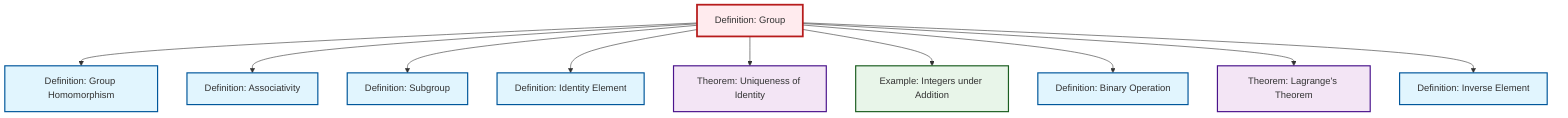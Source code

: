 graph TD
    classDef definition fill:#e1f5fe,stroke:#01579b,stroke-width:2px
    classDef theorem fill:#f3e5f5,stroke:#4a148c,stroke-width:2px
    classDef axiom fill:#fff3e0,stroke:#e65100,stroke-width:2px
    classDef example fill:#e8f5e9,stroke:#1b5e20,stroke-width:2px
    classDef current fill:#ffebee,stroke:#b71c1c,stroke-width:3px
    def-associativity["Definition: Associativity"]:::definition
    def-group-example["Definition: Group"]:::definition
    def-subgroup["Definition: Subgroup"]:::definition
    thm-unique-identity["Theorem: Uniqueness of Identity"]:::theorem
    def-identity-element["Definition: Identity Element"]:::definition
    def-binary-operation["Definition: Binary Operation"]:::definition
    thm-lagrange["Theorem: Lagrange's Theorem"]:::theorem
    def-homomorphism["Definition: Group Homomorphism"]:::definition
    ex-integers-addition["Example: Integers under Addition"]:::example
    def-inverse-element["Definition: Inverse Element"]:::definition
    def-group-example --> def-homomorphism
    def-group-example --> def-associativity
    def-group-example --> def-subgroup
    def-group-example --> def-identity-element
    def-group-example --> thm-unique-identity
    def-group-example --> ex-integers-addition
    def-group-example --> def-binary-operation
    def-group-example --> thm-lagrange
    def-group-example --> def-inverse-element
    class def-group-example current